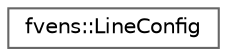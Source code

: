 digraph "Graphical Class Hierarchy"
{
 // LATEX_PDF_SIZE
  bgcolor="transparent";
  edge [fontname=Helvetica,fontsize=10,labelfontname=Helvetica,labelfontsize=10];
  node [fontname=Helvetica,fontsize=10,shape=box,height=0.2,width=0.4];
  rankdir="LR";
  Node0 [id="Node000000",label="fvens::LineConfig",height=0.2,width=0.4,color="grey40", fillcolor="white", style="filled",URL="$structfvens_1_1LineConfig.html",tooltip="Description of lines in the mesh."];
}
